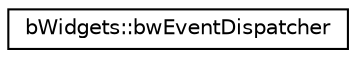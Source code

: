 digraph "Graphical Class Hierarchy"
{
 // LATEX_PDF_SIZE
  edge [fontname="Helvetica",fontsize="10",labelfontname="Helvetica",labelfontsize="10"];
  node [fontname="Helvetica",fontsize="10",shape=record];
  rankdir="LR";
  Node0 [label="bWidgets::bwEventDispatcher",height=0.2,width=0.4,color="black", fillcolor="white", style="filled",URL="$classbWidgets_1_1bwEventDispatcher.html",tooltip="Mangages sending events to screen-graph nodes based on current state."];
}
